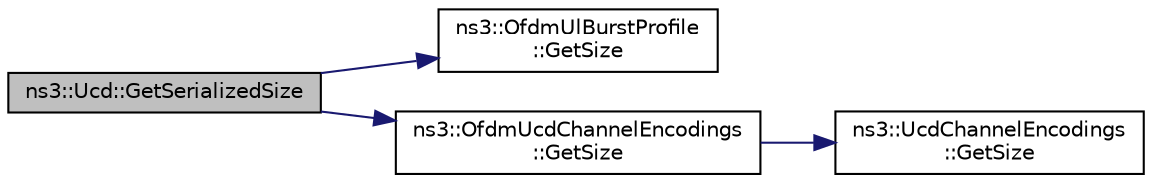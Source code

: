 digraph "ns3::Ucd::GetSerializedSize"
{
  edge [fontname="Helvetica",fontsize="10",labelfontname="Helvetica",labelfontsize="10"];
  node [fontname="Helvetica",fontsize="10",shape=record];
  rankdir="LR";
  Node1 [label="ns3::Ucd::GetSerializedSize",height=0.2,width=0.4,color="black", fillcolor="grey75", style="filled", fontcolor="black"];
  Node1 -> Node2 [color="midnightblue",fontsize="10",style="solid"];
  Node2 [label="ns3::OfdmUlBurstProfile\l::GetSize",height=0.2,width=0.4,color="black", fillcolor="white", style="filled",URL="$d4/db5/classns3_1_1OfdmUlBurstProfile.html#aa399b7293350097143e48dd9b66ad009"];
  Node1 -> Node3 [color="midnightblue",fontsize="10",style="solid"];
  Node3 [label="ns3::OfdmUcdChannelEncodings\l::GetSize",height=0.2,width=0.4,color="black", fillcolor="white", style="filled",URL="$dc/d27/classns3_1_1OfdmUcdChannelEncodings.html#ad821ffe4f5b60f548449d11972223d8f"];
  Node3 -> Node4 [color="midnightblue",fontsize="10",style="solid"];
  Node4 [label="ns3::UcdChannelEncodings\l::GetSize",height=0.2,width=0.4,color="black", fillcolor="white", style="filled",URL="$dc/d44/classns3_1_1UcdChannelEncodings.html#ae59887634315a24269d3b34093633860"];
}
